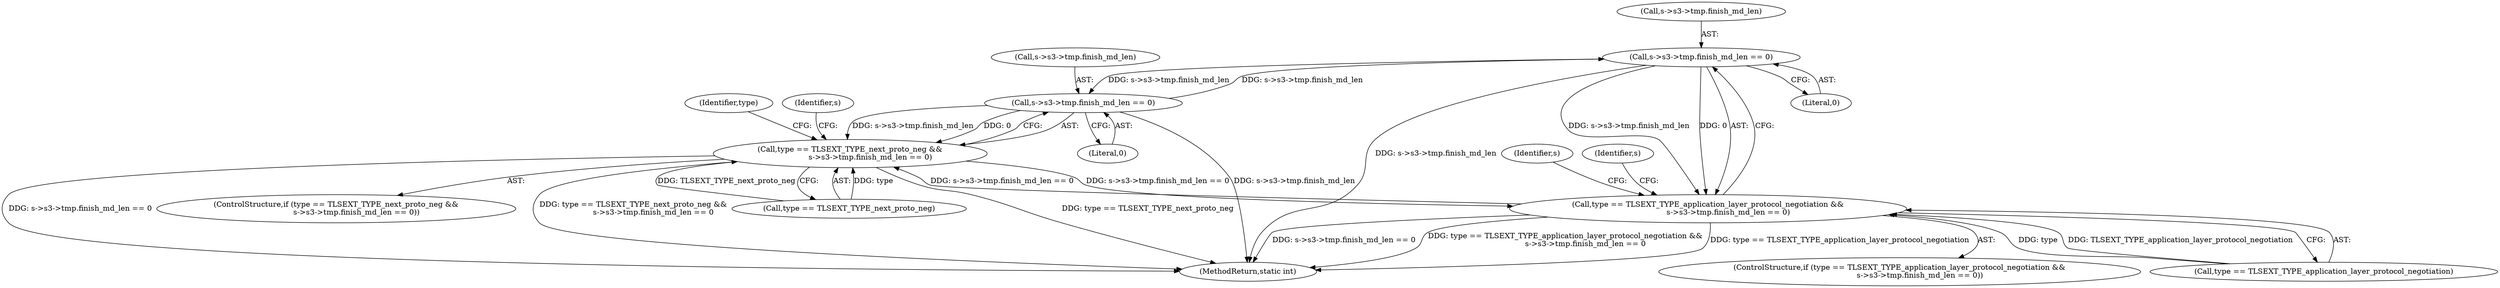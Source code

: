 digraph "0_openssl_a004e72b95835136d3f1ea90517f706c24c03da7_3@pointer" {
"1001313" [label="(Call,s->s3->tmp.finish_md_len == 0)"];
"1001290" [label="(Call,s->s3->tmp.finish_md_len == 0)"];
"1001313" [label="(Call,s->s3->tmp.finish_md_len == 0)"];
"1001286" [label="(Call,type == TLSEXT_TYPE_next_proto_neg &&\n                 s->s3->tmp.finish_md_len == 0)"];
"1001309" [label="(Call,type == TLSEXT_TYPE_application_layer_protocol_negotiation &&\n                 s->s3->tmp.finish_md_len == 0)"];
"1001313" [label="(Call,s->s3->tmp.finish_md_len == 0)"];
"1001290" [label="(Call,s->s3->tmp.finish_md_len == 0)"];
"1001291" [label="(Call,s->s3->tmp.finish_md_len)"];
"1001321" [label="(Literal,0)"];
"1001311" [label="(Identifier,type)"];
"1001310" [label="(Call,type == TLSEXT_TYPE_application_layer_protocol_negotiation)"];
"1001326" [label="(Identifier,s)"];
"1001337" [label="(Identifier,s)"];
"1001308" [label="(ControlStructure,if (type == TLSEXT_TYPE_application_layer_protocol_negotiation &&\n                 s->s3->tmp.finish_md_len == 0))"];
"1001298" [label="(Literal,0)"];
"1001309" [label="(Call,type == TLSEXT_TYPE_application_layer_protocol_negotiation &&\n                 s->s3->tmp.finish_md_len == 0)"];
"1001286" [label="(Call,type == TLSEXT_TYPE_next_proto_neg &&\n                 s->s3->tmp.finish_md_len == 0)"];
"1001314" [label="(Call,s->s3->tmp.finish_md_len)"];
"1001285" [label="(ControlStructure,if (type == TLSEXT_TYPE_next_proto_neg &&\n                 s->s3->tmp.finish_md_len == 0))"];
"1001303" [label="(Identifier,s)"];
"1001287" [label="(Call,type == TLSEXT_TYPE_next_proto_neg)"];
"1001399" [label="(MethodReturn,static int)"];
"1001313" -> "1001309"  [label="AST: "];
"1001313" -> "1001321"  [label="CFG: "];
"1001314" -> "1001313"  [label="AST: "];
"1001321" -> "1001313"  [label="AST: "];
"1001309" -> "1001313"  [label="CFG: "];
"1001313" -> "1001399"  [label="DDG: s->s3->tmp.finish_md_len"];
"1001313" -> "1001290"  [label="DDG: s->s3->tmp.finish_md_len"];
"1001313" -> "1001309"  [label="DDG: s->s3->tmp.finish_md_len"];
"1001313" -> "1001309"  [label="DDG: 0"];
"1001290" -> "1001313"  [label="DDG: s->s3->tmp.finish_md_len"];
"1001290" -> "1001286"  [label="AST: "];
"1001290" -> "1001298"  [label="CFG: "];
"1001291" -> "1001290"  [label="AST: "];
"1001298" -> "1001290"  [label="AST: "];
"1001286" -> "1001290"  [label="CFG: "];
"1001290" -> "1001399"  [label="DDG: s->s3->tmp.finish_md_len"];
"1001290" -> "1001286"  [label="DDG: s->s3->tmp.finish_md_len"];
"1001290" -> "1001286"  [label="DDG: 0"];
"1001286" -> "1001285"  [label="AST: "];
"1001286" -> "1001287"  [label="CFG: "];
"1001287" -> "1001286"  [label="AST: "];
"1001303" -> "1001286"  [label="CFG: "];
"1001311" -> "1001286"  [label="CFG: "];
"1001286" -> "1001399"  [label="DDG: s->s3->tmp.finish_md_len == 0"];
"1001286" -> "1001399"  [label="DDG: type == TLSEXT_TYPE_next_proto_neg &&\n                 s->s3->tmp.finish_md_len == 0"];
"1001286" -> "1001399"  [label="DDG: type == TLSEXT_TYPE_next_proto_neg"];
"1001287" -> "1001286"  [label="DDG: type"];
"1001287" -> "1001286"  [label="DDG: TLSEXT_TYPE_next_proto_neg"];
"1001309" -> "1001286"  [label="DDG: s->s3->tmp.finish_md_len == 0"];
"1001286" -> "1001309"  [label="DDG: s->s3->tmp.finish_md_len == 0"];
"1001309" -> "1001308"  [label="AST: "];
"1001309" -> "1001310"  [label="CFG: "];
"1001310" -> "1001309"  [label="AST: "];
"1001326" -> "1001309"  [label="CFG: "];
"1001337" -> "1001309"  [label="CFG: "];
"1001309" -> "1001399"  [label="DDG: s->s3->tmp.finish_md_len == 0"];
"1001309" -> "1001399"  [label="DDG: type == TLSEXT_TYPE_application_layer_protocol_negotiation &&\n                 s->s3->tmp.finish_md_len == 0"];
"1001309" -> "1001399"  [label="DDG: type == TLSEXT_TYPE_application_layer_protocol_negotiation"];
"1001310" -> "1001309"  [label="DDG: type"];
"1001310" -> "1001309"  [label="DDG: TLSEXT_TYPE_application_layer_protocol_negotiation"];
}
